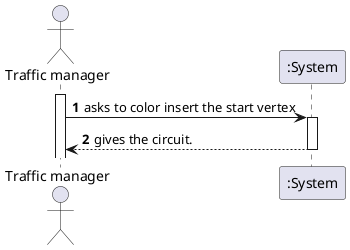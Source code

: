 @startuml
'https://plantuml.com/sequence-diagram
actor "Traffic manager" as tm

autonumber
activate tm
tm -> ":System": asks to color insert the start vertex
activate ":System"
":System" --> tm: gives the circuit.
deactivate ":System"

@enduml
